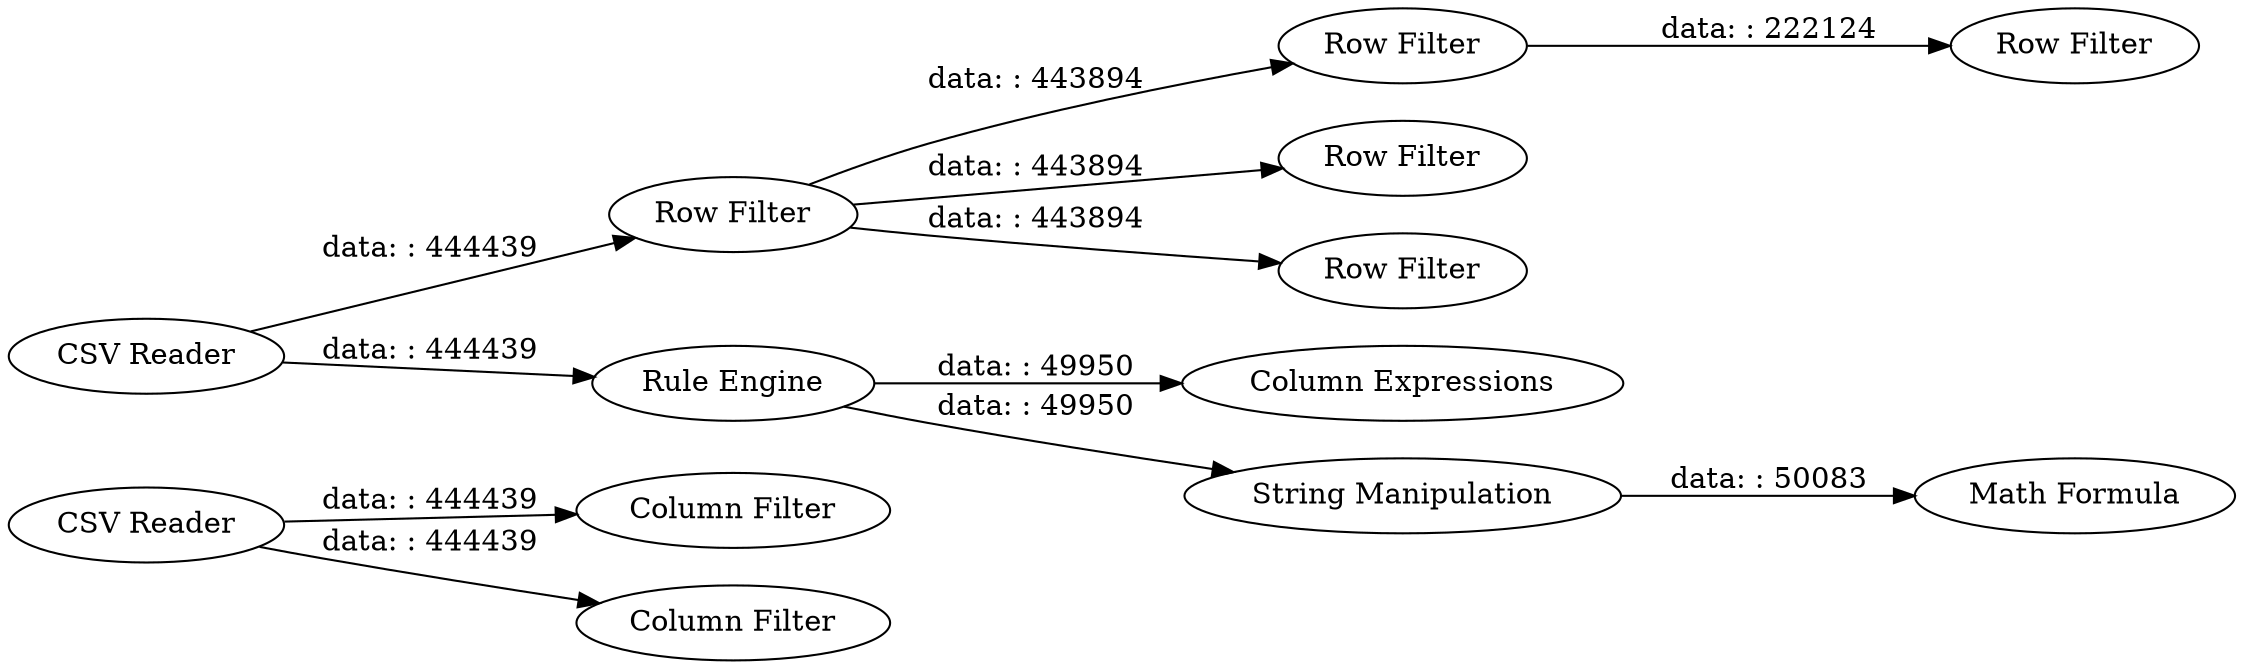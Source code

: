 digraph {
	"-8397653517240503161_7" [label="CSV Reader"]
	"-8397653517240503161_1" [label="CSV Reader"]
	"-8397653517240503161_13" [label="Column Expressions"]
	"-8397653517240503161_9" [label="Column Filter"]
	"-8397653517240503161_8" [label="Column Filter"]
	"-8397653517240503161_5" [label="Row Filter"]
	"-8397653517240503161_2" [label="Row Filter"]
	"-8397653517240503161_11" [label="String Manipulation"]
	"-8397653517240503161_12" [label="Math Formula"]
	"-8397653517240503161_4" [label="Row Filter"]
	"-8397653517240503161_3" [label="Row Filter"]
	"-8397653517240503161_6" [label="Row Filter"]
	"-8397653517240503161_10" [label="Rule Engine"]
	"-8397653517240503161_10" -> "-8397653517240503161_13" [label="data: : 49950"]
	"-8397653517240503161_7" -> "-8397653517240503161_8" [label="data: : 444439"]
	"-8397653517240503161_2" -> "-8397653517240503161_3" [label="data: : 443894"]
	"-8397653517240503161_5" -> "-8397653517240503161_6" [label="data: : 222124"]
	"-8397653517240503161_2" -> "-8397653517240503161_5" [label="data: : 443894"]
	"-8397653517240503161_1" -> "-8397653517240503161_2" [label="data: : 444439"]
	"-8397653517240503161_1" -> "-8397653517240503161_10" [label="data: : 444439"]
	"-8397653517240503161_7" -> "-8397653517240503161_9" [label="data: : 444439"]
	"-8397653517240503161_2" -> "-8397653517240503161_4" [label="data: : 443894"]
	"-8397653517240503161_11" -> "-8397653517240503161_12" [label="data: : 50083"]
	"-8397653517240503161_10" -> "-8397653517240503161_11" [label="data: : 49950"]
	rankdir=LR
}
